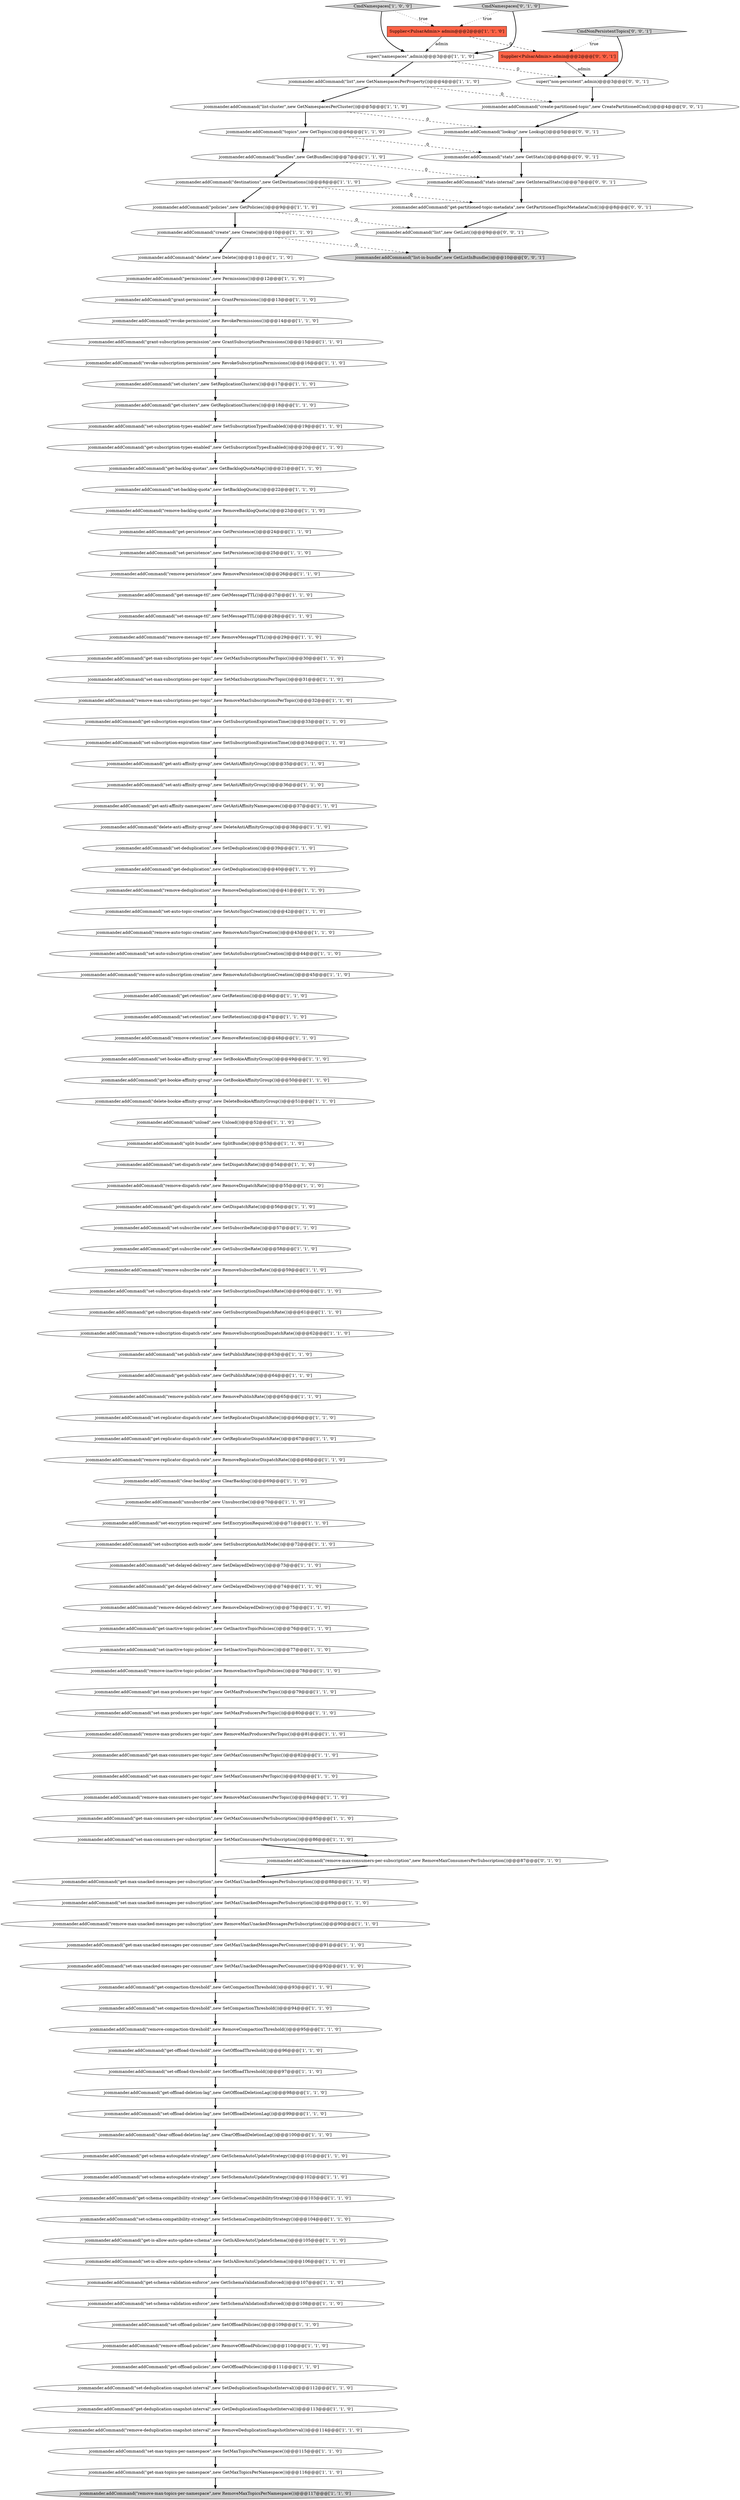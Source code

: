 digraph {
26 [style = filled, label = "jcommander.addCommand(\"remove-persistence\",new RemovePersistence())@@@26@@@['1', '1', '0']", fillcolor = white, shape = ellipse image = "AAA0AAABBB1BBB"];
98 [style = filled, label = "jcommander.addCommand(\"set-offload-threshold\",new SetOffloadThreshold())@@@97@@@['1', '1', '0']", fillcolor = white, shape = ellipse image = "AAA0AAABBB1BBB"];
53 [style = filled, label = "jcommander.addCommand(\"get-offload-policies\",new GetOffloadPolicies())@@@111@@@['1', '1', '0']", fillcolor = white, shape = ellipse image = "AAA0AAABBB1BBB"];
37 [style = filled, label = "jcommander.addCommand(\"permissions\",new Permissions())@@@12@@@['1', '1', '0']", fillcolor = white, shape = ellipse image = "AAA0AAABBB1BBB"];
10 [style = filled, label = "jcommander.addCommand(\"get-subscription-expiration-time\",new GetSubscriptionExpirationTime())@@@33@@@['1', '1', '0']", fillcolor = white, shape = ellipse image = "AAA0AAABBB1BBB"];
25 [style = filled, label = "jcommander.addCommand(\"get-persistence\",new GetPersistence())@@@24@@@['1', '1', '0']", fillcolor = white, shape = ellipse image = "AAA0AAABBB1BBB"];
50 [style = filled, label = "jcommander.addCommand(\"get-deduplication-snapshot-interval\",new GetDeduplicationSnapshotInterval())@@@113@@@['1', '1', '0']", fillcolor = white, shape = ellipse image = "AAA0AAABBB1BBB"];
118 [style = filled, label = "jcommander.addCommand(\"stats\",new GetStats())@@@6@@@['0', '0', '1']", fillcolor = white, shape = ellipse image = "AAA0AAABBB3BBB"];
38 [style = filled, label = "jcommander.addCommand(\"revoke-subscription-permission\",new RevokeSubscriptionPermissions())@@@16@@@['1', '1', '0']", fillcolor = white, shape = ellipse image = "AAA0AAABBB1BBB"];
93 [style = filled, label = "jcommander.addCommand(\"remove-delayed-delivery\",new RemoveDelayedDelivery())@@@75@@@['1', '1', '0']", fillcolor = white, shape = ellipse image = "AAA0AAABBB1BBB"];
82 [style = filled, label = "jcommander.addCommand(\"get-max-unacked-messages-per-subscription\",new GetMaxUnackedMessagesPerSubscription())@@@88@@@['1', '1', '0']", fillcolor = white, shape = ellipse image = "AAA0AAABBB1BBB"];
112 [style = filled, label = "jcommander.addCommand(\"set-deduplication\",new SetDeduplication())@@@39@@@['1', '1', '0']", fillcolor = white, shape = ellipse image = "AAA0AAABBB1BBB"];
72 [style = filled, label = "jcommander.addCommand(\"set-message-ttl\",new SetMessageTTL())@@@28@@@['1', '1', '0']", fillcolor = white, shape = ellipse image = "AAA0AAABBB1BBB"];
57 [style = filled, label = "jcommander.addCommand(\"get-is-allow-auto-update-schema\",new GetIsAllowAutoUpdateSchema())@@@105@@@['1', '1', '0']", fillcolor = white, shape = ellipse image = "AAA0AAABBB1BBB"];
104 [style = filled, label = "jcommander.addCommand(\"get-clusters\",new GetReplicationClusters())@@@18@@@['1', '1', '0']", fillcolor = white, shape = ellipse image = "AAA0AAABBB1BBB"];
45 [style = filled, label = "jcommander.addCommand(\"get-dispatch-rate\",new GetDispatchRate())@@@56@@@['1', '1', '0']", fillcolor = white, shape = ellipse image = "AAA0AAABBB1BBB"];
83 [style = filled, label = "jcommander.addCommand(\"grant-permission\",new GrantPermissions())@@@13@@@['1', '1', '0']", fillcolor = white, shape = ellipse image = "AAA0AAABBB1BBB"];
32 [style = filled, label = "jcommander.addCommand(\"get-max-producers-per-topic\",new GetMaxProducersPerTopic())@@@79@@@['1', '1', '0']", fillcolor = white, shape = ellipse image = "AAA0AAABBB1BBB"];
124 [style = filled, label = "super(\"non-persistent\",admin)@@@3@@@['0', '0', '1']", fillcolor = white, shape = ellipse image = "AAA0AAABBB3BBB"];
90 [style = filled, label = "jcommander.addCommand(\"get-max-consumers-per-subscription\",new GetMaxConsumersPerSubscription())@@@85@@@['1', '1', '0']", fillcolor = white, shape = ellipse image = "AAA0AAABBB1BBB"];
68 [style = filled, label = "jcommander.addCommand(\"get-max-consumers-per-topic\",new GetMaxConsumersPerTopic())@@@82@@@['1', '1', '0']", fillcolor = white, shape = ellipse image = "AAA0AAABBB1BBB"];
91 [style = filled, label = "jcommander.addCommand(\"set-max-consumers-per-subscription\",new SetMaxConsumersPerSubscription())@@@86@@@['1', '1', '0']", fillcolor = white, shape = ellipse image = "AAA0AAABBB1BBB"];
18 [style = filled, label = "jcommander.addCommand(\"get-inactive-topic-policies\",new GetInactiveTopicPolicies())@@@76@@@['1', '1', '0']", fillcolor = white, shape = ellipse image = "AAA0AAABBB1BBB"];
113 [style = filled, label = "jcommander.addCommand(\"set-subscription-expiration-time\",new SetSubscriptionExpirationTime())@@@34@@@['1', '1', '0']", fillcolor = white, shape = ellipse image = "AAA0AAABBB1BBB"];
100 [style = filled, label = "jcommander.addCommand(\"remove-deduplication-snapshot-interval\",new RemoveDeduplicationSnapshotInterval())@@@114@@@['1', '1', '0']", fillcolor = white, shape = ellipse image = "AAA0AAABBB1BBB"];
35 [style = filled, label = "jcommander.addCommand(\"set-max-producers-per-topic\",new SetMaxProducersPerTopic())@@@80@@@['1', '1', '0']", fillcolor = white, shape = ellipse image = "AAA0AAABBB1BBB"];
42 [style = filled, label = "jcommander.addCommand(\"remove-auto-topic-creation\",new RemoveAutoTopicCreation())@@@43@@@['1', '1', '0']", fillcolor = white, shape = ellipse image = "AAA0AAABBB1BBB"];
44 [style = filled, label = "jcommander.addCommand(\"policies\",new GetPolicies())@@@9@@@['1', '1', '0']", fillcolor = white, shape = ellipse image = "AAA0AAABBB1BBB"];
85 [style = filled, label = "jcommander.addCommand(\"delete-anti-affinity-group\",new DeleteAntiAffinityGroup())@@@38@@@['1', '1', '0']", fillcolor = white, shape = ellipse image = "AAA0AAABBB1BBB"];
76 [style = filled, label = "jcommander.addCommand(\"get-schema-autoupdate-strategy\",new GetSchemaAutoUpdateStrategy())@@@101@@@['1', '1', '0']", fillcolor = white, shape = ellipse image = "AAA0AAABBB1BBB"];
69 [style = filled, label = "jcommander.addCommand(\"delete-bookie-affinity-group\",new DeleteBookieAffinityGroup())@@@51@@@['1', '1', '0']", fillcolor = white, shape = ellipse image = "AAA0AAABBB1BBB"];
12 [style = filled, label = "jcommander.addCommand(\"remove-inactive-topic-policies\",new RemoveInactiveTopicPolicies())@@@78@@@['1', '1', '0']", fillcolor = white, shape = ellipse image = "AAA0AAABBB1BBB"];
20 [style = filled, label = "jcommander.addCommand(\"remove-publish-rate\",new RemovePublishRate())@@@65@@@['1', '1', '0']", fillcolor = white, shape = ellipse image = "AAA0AAABBB1BBB"];
71 [style = filled, label = "jcommander.addCommand(\"set-clusters\",new SetReplicationClusters())@@@17@@@['1', '1', '0']", fillcolor = white, shape = ellipse image = "AAA0AAABBB1BBB"];
109 [style = filled, label = "jcommander.addCommand(\"get-max-subscriptions-per-topic\",new GetMaxSubscriptionsPerTopic())@@@30@@@['1', '1', '0']", fillcolor = white, shape = ellipse image = "AAA0AAABBB1BBB"];
54 [style = filled, label = "jcommander.addCommand(\"get-anti-affinity-group\",new GetAntiAffinityGroup())@@@35@@@['1', '1', '0']", fillcolor = white, shape = ellipse image = "AAA0AAABBB1BBB"];
61 [style = filled, label = "jcommander.addCommand(\"set-inactive-topic-policies\",new SetInactiveTopicPolicies())@@@77@@@['1', '1', '0']", fillcolor = white, shape = ellipse image = "AAA0AAABBB1BBB"];
16 [style = filled, label = "jcommander.addCommand(\"get-subscription-dispatch-rate\",new GetSubscriptionDispatchRate())@@@61@@@['1', '1', '0']", fillcolor = white, shape = ellipse image = "AAA0AAABBB1BBB"];
43 [style = filled, label = "jcommander.addCommand(\"set-deduplication-snapshot-interval\",new SetDeduplicationSnapshotInterval())@@@112@@@['1', '1', '0']", fillcolor = white, shape = ellipse image = "AAA0AAABBB1BBB"];
103 [style = filled, label = "jcommander.addCommand(\"remove-replicator-dispatch-rate\",new RemoveReplicatorDispatchRate())@@@68@@@['1', '1', '0']", fillcolor = white, shape = ellipse image = "AAA0AAABBB1BBB"];
15 [style = filled, label = "jcommander.addCommand(\"get-backlog-quotas\",new GetBacklogQuotaMap())@@@21@@@['1', '1', '0']", fillcolor = white, shape = ellipse image = "AAA0AAABBB1BBB"];
120 [style = filled, label = "jcommander.addCommand(\"list\",new GetList())@@@9@@@['0', '0', '1']", fillcolor = white, shape = ellipse image = "AAA0AAABBB3BBB"];
21 [style = filled, label = "jcommander.addCommand(\"grant-subscription-permission\",new GrantSubscriptionPermissions())@@@15@@@['1', '1', '0']", fillcolor = white, shape = ellipse image = "AAA0AAABBB1BBB"];
127 [style = filled, label = "Supplier<PulsarAdmin> admin@@@2@@@['0', '0', '1']", fillcolor = tomato, shape = box image = "AAA0AAABBB3BBB"];
23 [style = filled, label = "jcommander.addCommand(\"remove-backlog-quota\",new RemoveBacklogQuota())@@@23@@@['1', '1', '0']", fillcolor = white, shape = ellipse image = "AAA0AAABBB1BBB"];
36 [style = filled, label = "jcommander.addCommand(\"set-dispatch-rate\",new SetDispatchRate())@@@54@@@['1', '1', '0']", fillcolor = white, shape = ellipse image = "AAA0AAABBB1BBB"];
59 [style = filled, label = "Supplier<PulsarAdmin> admin@@@2@@@['1', '1', '0']", fillcolor = tomato, shape = box image = "AAA0AAABBB1BBB"];
108 [style = filled, label = "jcommander.addCommand(\"set-auto-topic-creation\",new SetAutoTopicCreation())@@@42@@@['1', '1', '0']", fillcolor = white, shape = ellipse image = "AAA0AAABBB1BBB"];
77 [style = filled, label = "jcommander.addCommand(\"remove-subscribe-rate\",new RemoveSubscribeRate())@@@59@@@['1', '1', '0']", fillcolor = white, shape = ellipse image = "AAA0AAABBB1BBB"];
40 [style = filled, label = "jcommander.addCommand(\"remove-deduplication\",new RemoveDeduplication())@@@41@@@['1', '1', '0']", fillcolor = white, shape = ellipse image = "AAA0AAABBB1BBB"];
5 [style = filled, label = "jcommander.addCommand(\"set-compaction-threshold\",new SetCompactionThreshold())@@@94@@@['1', '1', '0']", fillcolor = white, shape = ellipse image = "AAA0AAABBB1BBB"];
46 [style = filled, label = "jcommander.addCommand(\"set-schema-validation-enforce\",new SetSchemaValidationEnforced())@@@108@@@['1', '1', '0']", fillcolor = white, shape = ellipse image = "AAA0AAABBB1BBB"];
9 [style = filled, label = "jcommander.addCommand(\"set-offload-policies\",new SetOffloadPolicies())@@@109@@@['1', '1', '0']", fillcolor = white, shape = ellipse image = "AAA0AAABBB1BBB"];
107 [style = filled, label = "jcommander.addCommand(\"list-cluster\",new GetNamespacesPerCluster())@@@5@@@['1', '1', '0']", fillcolor = white, shape = ellipse image = "AAA0AAABBB1BBB"];
17 [style = filled, label = "jcommander.addCommand(\"get-offload-deletion-lag\",new GetOffloadDeletionLag())@@@98@@@['1', '1', '0']", fillcolor = white, shape = ellipse image = "AAA0AAABBB1BBB"];
101 [style = filled, label = "jcommander.addCommand(\"set-publish-rate\",new SetPublishRate())@@@63@@@['1', '1', '0']", fillcolor = white, shape = ellipse image = "AAA0AAABBB1BBB"];
3 [style = filled, label = "jcommander.addCommand(\"get-delayed-delivery\",new GetDelayedDelivery())@@@74@@@['1', '1', '0']", fillcolor = white, shape = ellipse image = "AAA0AAABBB1BBB"];
67 [style = filled, label = "jcommander.addCommand(\"set-max-unacked-messages-per-consumer\",new SetMaxUnackedMessagesPerConsumer())@@@92@@@['1', '1', '0']", fillcolor = white, shape = ellipse image = "AAA0AAABBB1BBB"];
1 [style = filled, label = "CmdNamespaces['1', '0', '0']", fillcolor = lightgray, shape = diamond image = "AAA0AAABBB1BBB"];
31 [style = filled, label = "jcommander.addCommand(\"destinations\",new GetDestinations())@@@8@@@['1', '1', '0']", fillcolor = white, shape = ellipse image = "AAA0AAABBB1BBB"];
56 [style = filled, label = "jcommander.addCommand(\"get-bookie-affinity-group\",new GetBookieAffinityGroup())@@@50@@@['1', '1', '0']", fillcolor = white, shape = ellipse image = "AAA0AAABBB1BBB"];
75 [style = filled, label = "jcommander.addCommand(\"remove-max-producers-per-topic\",new RemoveMaxProducersPerTopic())@@@81@@@['1', '1', '0']", fillcolor = white, shape = ellipse image = "AAA0AAABBB1BBB"];
19 [style = filled, label = "jcommander.addCommand(\"delete\",new Delete())@@@11@@@['1', '1', '0']", fillcolor = white, shape = ellipse image = "AAA0AAABBB1BBB"];
27 [style = filled, label = "jcommander.addCommand(\"set-persistence\",new SetPersistence())@@@25@@@['1', '1', '0']", fillcolor = white, shape = ellipse image = "AAA0AAABBB1BBB"];
92 [style = filled, label = "jcommander.addCommand(\"set-encryption-required\",new SetEncryptionRequired())@@@71@@@['1', '1', '0']", fillcolor = white, shape = ellipse image = "AAA0AAABBB1BBB"];
125 [style = filled, label = "jcommander.addCommand(\"lookup\",new Lookup())@@@5@@@['0', '0', '1']", fillcolor = white, shape = ellipse image = "AAA0AAABBB3BBB"];
88 [style = filled, label = "jcommander.addCommand(\"set-is-allow-auto-update-schema\",new SetIsAllowAutoUpdateSchema())@@@106@@@['1', '1', '0']", fillcolor = white, shape = ellipse image = "AAA0AAABBB1BBB"];
24 [style = filled, label = "jcommander.addCommand(\"get-message-ttl\",new GetMessageTTL())@@@27@@@['1', '1', '0']", fillcolor = white, shape = ellipse image = "AAA0AAABBB1BBB"];
79 [style = filled, label = "jcommander.addCommand(\"get-publish-rate\",new GetPublishRate())@@@64@@@['1', '1', '0']", fillcolor = white, shape = ellipse image = "AAA0AAABBB1BBB"];
34 [style = filled, label = "jcommander.addCommand(\"bundles\",new GetBundles())@@@7@@@['1', '1', '0']", fillcolor = white, shape = ellipse image = "AAA0AAABBB1BBB"];
14 [style = filled, label = "jcommander.addCommand(\"get-subscription-types-enabled\",new GetSubscriptionTypesEnabled())@@@20@@@['1', '1', '0']", fillcolor = white, shape = ellipse image = "AAA0AAABBB1BBB"];
41 [style = filled, label = "jcommander.addCommand(\"set-auto-subscription-creation\",new SetAutoSubscriptionCreation())@@@44@@@['1', '1', '0']", fillcolor = white, shape = ellipse image = "AAA0AAABBB1BBB"];
55 [style = filled, label = "jcommander.addCommand(\"get-max-unacked-messages-per-consumer\",new GetMaxUnackedMessagesPerConsumer())@@@91@@@['1', '1', '0']", fillcolor = white, shape = ellipse image = "AAA0AAABBB1BBB"];
2 [style = filled, label = "jcommander.addCommand(\"set-max-topics-per-namespace\",new SetMaxTopicsPerNamespace())@@@115@@@['1', '1', '0']", fillcolor = white, shape = ellipse image = "AAA0AAABBB1BBB"];
80 [style = filled, label = "jcommander.addCommand(\"get-retention\",new GetRetention())@@@46@@@['1', '1', '0']", fillcolor = white, shape = ellipse image = "AAA0AAABBB1BBB"];
70 [style = filled, label = "jcommander.addCommand(\"get-schema-compatibility-strategy\",new GetSchemaCompatibilityStrategy())@@@103@@@['1', '1', '0']", fillcolor = white, shape = ellipse image = "AAA0AAABBB1BBB"];
51 [style = filled, label = "jcommander.addCommand(\"unsubscribe\",new Unsubscribe())@@@70@@@['1', '1', '0']", fillcolor = white, shape = ellipse image = "AAA0AAABBB1BBB"];
105 [style = filled, label = "jcommander.addCommand(\"get-deduplication\",new GetDeduplication())@@@40@@@['1', '1', '0']", fillcolor = white, shape = ellipse image = "AAA0AAABBB1BBB"];
33 [style = filled, label = "jcommander.addCommand(\"set-schema-compatibility-strategy\",new SetSchemaCompatibilityStrategy())@@@104@@@['1', '1', '0']", fillcolor = white, shape = ellipse image = "AAA0AAABBB1BBB"];
126 [style = filled, label = "CmdNonPersistentTopics['0', '0', '1']", fillcolor = lightgray, shape = diamond image = "AAA0AAABBB3BBB"];
48 [style = filled, label = "jcommander.addCommand(\"remove-subscription-dispatch-rate\",new RemoveSubscriptionDispatchRate())@@@62@@@['1', '1', '0']", fillcolor = white, shape = ellipse image = "AAA0AAABBB1BBB"];
102 [style = filled, label = "jcommander.addCommand(\"list\",new GetNamespacesPerProperty())@@@4@@@['1', '1', '0']", fillcolor = white, shape = ellipse image = "AAA0AAABBB1BBB"];
7 [style = filled, label = "jcommander.addCommand(\"unload\",new Unload())@@@52@@@['1', '1', '0']", fillcolor = white, shape = ellipse image = "AAA0AAABBB1BBB"];
13 [style = filled, label = "jcommander.addCommand(\"set-max-unacked-messages-per-subscription\",new SetMaxUnackedMessagesPerSubscription())@@@89@@@['1', '1', '0']", fillcolor = white, shape = ellipse image = "AAA0AAABBB1BBB"];
87 [style = filled, label = "jcommander.addCommand(\"set-anti-affinity-group\",new SetAntiAffinityGroup())@@@36@@@['1', '1', '0']", fillcolor = white, shape = ellipse image = "AAA0AAABBB1BBB"];
65 [style = filled, label = "jcommander.addCommand(\"get-subscribe-rate\",new GetSubscribeRate())@@@58@@@['1', '1', '0']", fillcolor = white, shape = ellipse image = "AAA0AAABBB1BBB"];
123 [style = filled, label = "jcommander.addCommand(\"stats-internal\",new GetInternalStats())@@@7@@@['0', '0', '1']", fillcolor = white, shape = ellipse image = "AAA0AAABBB3BBB"];
8 [style = filled, label = "jcommander.addCommand(\"remove-retention\",new RemoveRetention())@@@48@@@['1', '1', '0']", fillcolor = white, shape = ellipse image = "AAA0AAABBB1BBB"];
47 [style = filled, label = "jcommander.addCommand(\"remove-max-topics-per-namespace\",new RemoveMaxTopicsPerNamespace())@@@117@@@['1', '1', '0']", fillcolor = lightgray, shape = ellipse image = "AAA0AAABBB1BBB"];
106 [style = filled, label = "jcommander.addCommand(\"create\",new Create())@@@10@@@['1', '1', '0']", fillcolor = white, shape = ellipse image = "AAA0AAABBB1BBB"];
39 [style = filled, label = "jcommander.addCommand(\"remove-message-ttl\",new RemoveMessageTTL())@@@29@@@['1', '1', '0']", fillcolor = white, shape = ellipse image = "AAA0AAABBB1BBB"];
28 [style = filled, label = "jcommander.addCommand(\"set-schema-autoupdate-strategy\",new SetSchemaAutoUpdateStrategy())@@@102@@@['1', '1', '0']", fillcolor = white, shape = ellipse image = "AAA0AAABBB1BBB"];
6 [style = filled, label = "jcommander.addCommand(\"topics\",new GetTopics())@@@6@@@['1', '1', '0']", fillcolor = white, shape = ellipse image = "AAA0AAABBB1BBB"];
22 [style = filled, label = "jcommander.addCommand(\"get-max-topics-per-namespace\",new GetMaxTopicsPerNamespace())@@@116@@@['1', '1', '0']", fillcolor = white, shape = ellipse image = "AAA0AAABBB1BBB"];
95 [style = filled, label = "jcommander.addCommand(\"clear-backlog\",new ClearBacklog())@@@69@@@['1', '1', '0']", fillcolor = white, shape = ellipse image = "AAA0AAABBB1BBB"];
64 [style = filled, label = "jcommander.addCommand(\"remove-max-subscriptions-per-topic\",new RemoveMaxSubscriptionsPerTopic())@@@32@@@['1', '1', '0']", fillcolor = white, shape = ellipse image = "AAA0AAABBB1BBB"];
62 [style = filled, label = "jcommander.addCommand(\"remove-auto-subscription-creation\",new RemoveAutoSubscriptionCreation())@@@45@@@['1', '1', '0']", fillcolor = white, shape = ellipse image = "AAA0AAABBB1BBB"];
58 [style = filled, label = "jcommander.addCommand(\"get-offload-threshold\",new GetOffloadThreshold())@@@96@@@['1', '1', '0']", fillcolor = white, shape = ellipse image = "AAA0AAABBB1BBB"];
117 [style = filled, label = "CmdNamespaces['0', '1', '0']", fillcolor = lightgray, shape = diamond image = "AAA0AAABBB2BBB"];
116 [style = filled, label = "jcommander.addCommand(\"remove-max-consumers-per-subscription\",new RemoveMaxConsumersPerSubscription())@@@87@@@['0', '1', '0']", fillcolor = white, shape = ellipse image = "AAA1AAABBB2BBB"];
84 [style = filled, label = "jcommander.addCommand(\"get-compaction-threshold\",new GetCompactionThreshold())@@@93@@@['1', '1', '0']", fillcolor = white, shape = ellipse image = "AAA0AAABBB1BBB"];
74 [style = filled, label = "jcommander.addCommand(\"split-bundle\",new SplitBundle())@@@53@@@['1', '1', '0']", fillcolor = white, shape = ellipse image = "AAA0AAABBB1BBB"];
49 [style = filled, label = "jcommander.addCommand(\"clear-offload-deletion-lag\",new ClearOffloadDeletionLag())@@@100@@@['1', '1', '0']", fillcolor = white, shape = ellipse image = "AAA0AAABBB1BBB"];
97 [style = filled, label = "jcommander.addCommand(\"remove-compaction-threshold\",new RemoveCompactionThreshold())@@@95@@@['1', '1', '0']", fillcolor = white, shape = ellipse image = "AAA0AAABBB1BBB"];
115 [style = filled, label = "jcommander.addCommand(\"set-replicator-dispatch-rate\",new SetReplicatorDispatchRate())@@@66@@@['1', '1', '0']", fillcolor = white, shape = ellipse image = "AAA0AAABBB1BBB"];
52 [style = filled, label = "jcommander.addCommand(\"set-max-consumers-per-topic\",new SetMaxConsumersPerTopic())@@@83@@@['1', '1', '0']", fillcolor = white, shape = ellipse image = "AAA0AAABBB1BBB"];
81 [style = filled, label = "jcommander.addCommand(\"set-offload-deletion-lag\",new SetOffloadDeletionLag())@@@99@@@['1', '1', '0']", fillcolor = white, shape = ellipse image = "AAA0AAABBB1BBB"];
99 [style = filled, label = "jcommander.addCommand(\"set-subscription-types-enabled\",new SetSubscriptionTypesEnabled())@@@19@@@['1', '1', '0']", fillcolor = white, shape = ellipse image = "AAA0AAABBB1BBB"];
111 [style = filled, label = "jcommander.addCommand(\"remove-offload-policies\",new RemoveOffloadPolicies())@@@110@@@['1', '1', '0']", fillcolor = white, shape = ellipse image = "AAA0AAABBB1BBB"];
119 [style = filled, label = "jcommander.addCommand(\"list-in-bundle\",new GetListInBundle())@@@10@@@['0', '0', '1']", fillcolor = lightgray, shape = ellipse image = "AAA0AAABBB3BBB"];
110 [style = filled, label = "jcommander.addCommand(\"get-schema-validation-enforce\",new GetSchemaValidationEnforced())@@@107@@@['1', '1', '0']", fillcolor = white, shape = ellipse image = "AAA0AAABBB1BBB"];
63 [style = filled, label = "jcommander.addCommand(\"set-bookie-affinity-group\",new SetBookieAffinityGroup())@@@49@@@['1', '1', '0']", fillcolor = white, shape = ellipse image = "AAA0AAABBB1BBB"];
122 [style = filled, label = "jcommander.addCommand(\"create-partitioned-topic\",new CreatePartitionedCmd())@@@4@@@['0', '0', '1']", fillcolor = white, shape = ellipse image = "AAA0AAABBB3BBB"];
60 [style = filled, label = "jcommander.addCommand(\"remove-dispatch-rate\",new RemoveDispatchRate())@@@55@@@['1', '1', '0']", fillcolor = white, shape = ellipse image = "AAA0AAABBB1BBB"];
0 [style = filled, label = "jcommander.addCommand(\"set-delayed-delivery\",new SetDelayedDelivery())@@@73@@@['1', '1', '0']", fillcolor = white, shape = ellipse image = "AAA0AAABBB1BBB"];
30 [style = filled, label = "jcommander.addCommand(\"set-subscription-auth-mode\",new SetSubscriptionAuthMode())@@@72@@@['1', '1', '0']", fillcolor = white, shape = ellipse image = "AAA0AAABBB1BBB"];
29 [style = filled, label = "jcommander.addCommand(\"revoke-permission\",new RevokePermissions())@@@14@@@['1', '1', '0']", fillcolor = white, shape = ellipse image = "AAA0AAABBB1BBB"];
96 [style = filled, label = "jcommander.addCommand(\"get-replicator-dispatch-rate\",new GetReplicatorDispatchRate())@@@67@@@['1', '1', '0']", fillcolor = white, shape = ellipse image = "AAA0AAABBB1BBB"];
11 [style = filled, label = "jcommander.addCommand(\"set-subscribe-rate\",new SetSubscribeRate())@@@57@@@['1', '1', '0']", fillcolor = white, shape = ellipse image = "AAA0AAABBB1BBB"];
89 [style = filled, label = "jcommander.addCommand(\"set-backlog-quota\",new SetBacklogQuota())@@@22@@@['1', '1', '0']", fillcolor = white, shape = ellipse image = "AAA0AAABBB1BBB"];
73 [style = filled, label = "jcommander.addCommand(\"set-max-subscriptions-per-topic\",new SetMaxSubscriptionsPerTopic())@@@31@@@['1', '1', '0']", fillcolor = white, shape = ellipse image = "AAA0AAABBB1BBB"];
78 [style = filled, label = "super(\"namespaces\",admin)@@@3@@@['1', '1', '0']", fillcolor = white, shape = ellipse image = "AAA0AAABBB1BBB"];
66 [style = filled, label = "jcommander.addCommand(\"set-subscription-dispatch-rate\",new SetSubscriptionDispatchRate())@@@60@@@['1', '1', '0']", fillcolor = white, shape = ellipse image = "AAA0AAABBB1BBB"];
86 [style = filled, label = "jcommander.addCommand(\"get-anti-affinity-namespaces\",new GetAntiAffinityNamespaces())@@@37@@@['1', '1', '0']", fillcolor = white, shape = ellipse image = "AAA0AAABBB1BBB"];
4 [style = filled, label = "jcommander.addCommand(\"remove-max-unacked-messages-per-subscription\",new RemoveMaxUnackedMessagesPerSubscription())@@@90@@@['1', '1', '0']", fillcolor = white, shape = ellipse image = "AAA0AAABBB1BBB"];
121 [style = filled, label = "jcommander.addCommand(\"get-partitioned-topic-metadata\",new GetPartitionedTopicMetadataCmd())@@@8@@@['0', '0', '1']", fillcolor = white, shape = ellipse image = "AAA0AAABBB3BBB"];
94 [style = filled, label = "jcommander.addCommand(\"remove-max-consumers-per-topic\",new RemoveMaxConsumersPerTopic())@@@84@@@['1', '1', '0']", fillcolor = white, shape = ellipse image = "AAA0AAABBB1BBB"];
114 [style = filled, label = "jcommander.addCommand(\"set-retention\",new SetRetention())@@@47@@@['1', '1', '0']", fillcolor = white, shape = ellipse image = "AAA0AAABBB1BBB"];
83->29 [style = bold, label=""];
108->42 [style = bold, label=""];
114->8 [style = bold, label=""];
58->98 [style = bold, label=""];
102->122 [style = dashed, label="0"];
45->11 [style = bold, label=""];
84->5 [style = bold, label=""];
122->125 [style = bold, label=""];
61->12 [style = bold, label=""];
15->89 [style = bold, label=""];
75->68 [style = bold, label=""];
94->90 [style = bold, label=""];
53->43 [style = bold, label=""];
96->103 [style = bold, label=""];
80->114 [style = bold, label=""];
12->32 [style = bold, label=""];
68->52 [style = bold, label=""];
55->67 [style = bold, label=""];
126->127 [style = dotted, label="true"];
64->10 [style = bold, label=""];
69->7 [style = bold, label=""];
49->76 [style = bold, label=""];
100->2 [style = bold, label=""];
103->95 [style = bold, label=""];
28->70 [style = bold, label=""];
102->107 [style = bold, label=""];
74->36 [style = bold, label=""];
6->118 [style = dashed, label="0"];
66->16 [style = bold, label=""];
105->40 [style = bold, label=""];
76->28 [style = bold, label=""];
38->71 [style = bold, label=""];
1->78 [style = bold, label=""];
29->21 [style = bold, label=""];
31->44 [style = bold, label=""];
26->24 [style = bold, label=""];
72->39 [style = bold, label=""];
82->13 [style = bold, label=""];
67->84 [style = bold, label=""];
87->86 [style = bold, label=""];
43->50 [style = bold, label=""];
50->100 [style = bold, label=""];
113->54 [style = bold, label=""];
37->83 [style = bold, label=""];
90->91 [style = bold, label=""];
48->101 [style = bold, label=""];
44->106 [style = bold, label=""];
124->122 [style = bold, label=""];
24->72 [style = bold, label=""];
78->102 [style = bold, label=""];
92->30 [style = bold, label=""];
98->17 [style = bold, label=""];
59->127 [style = dashed, label="0"];
127->124 [style = solid, label="admin"];
27->26 [style = bold, label=""];
44->120 [style = dashed, label="0"];
89->23 [style = bold, label=""];
60->45 [style = bold, label=""];
18->61 [style = bold, label=""];
117->78 [style = bold, label=""];
77->66 [style = bold, label=""];
111->53 [style = bold, label=""];
36->60 [style = bold, label=""];
25->27 [style = bold, label=""];
95->51 [style = bold, label=""];
97->58 [style = bold, label=""];
91->82 [style = bold, label=""];
125->118 [style = bold, label=""];
86->85 [style = bold, label=""];
11->65 [style = bold, label=""];
51->92 [style = bold, label=""];
91->116 [style = bold, label=""];
8->63 [style = bold, label=""];
23->25 [style = bold, label=""];
7->74 [style = bold, label=""];
13->4 [style = bold, label=""];
106->19 [style = bold, label=""];
81->49 [style = bold, label=""];
34->123 [style = dashed, label="0"];
63->56 [style = bold, label=""];
19->37 [style = bold, label=""];
79->20 [style = bold, label=""];
3->93 [style = bold, label=""];
31->121 [style = dashed, label="0"];
106->119 [style = dashed, label="0"];
1->59 [style = dotted, label="true"];
116->82 [style = bold, label=""];
70->33 [style = bold, label=""];
0->3 [style = bold, label=""];
46->9 [style = bold, label=""];
35->75 [style = bold, label=""];
57->88 [style = bold, label=""];
99->14 [style = bold, label=""];
22->47 [style = bold, label=""];
59->78 [style = solid, label="admin"];
42->41 [style = bold, label=""];
78->124 [style = dashed, label="0"];
40->108 [style = bold, label=""];
101->79 [style = bold, label=""];
123->121 [style = bold, label=""];
34->31 [style = bold, label=""];
20->115 [style = bold, label=""];
107->6 [style = bold, label=""];
30->0 [style = bold, label=""];
21->38 [style = bold, label=""];
5->97 [style = bold, label=""];
85->112 [style = bold, label=""];
62->80 [style = bold, label=""];
39->109 [style = bold, label=""];
115->96 [style = bold, label=""];
10->113 [style = bold, label=""];
14->15 [style = bold, label=""];
52->94 [style = bold, label=""];
9->111 [style = bold, label=""];
56->69 [style = bold, label=""];
120->119 [style = bold, label=""];
126->124 [style = bold, label=""];
93->18 [style = bold, label=""];
17->81 [style = bold, label=""];
112->105 [style = bold, label=""];
104->99 [style = bold, label=""];
71->104 [style = bold, label=""];
16->48 [style = bold, label=""];
65->77 [style = bold, label=""];
110->46 [style = bold, label=""];
41->62 [style = bold, label=""];
32->35 [style = bold, label=""];
118->123 [style = bold, label=""];
117->59 [style = dotted, label="true"];
121->120 [style = bold, label=""];
6->34 [style = bold, label=""];
2->22 [style = bold, label=""];
88->110 [style = bold, label=""];
73->64 [style = bold, label=""];
54->87 [style = bold, label=""];
4->55 [style = bold, label=""];
107->125 [style = dashed, label="0"];
109->73 [style = bold, label=""];
33->57 [style = bold, label=""];
}
